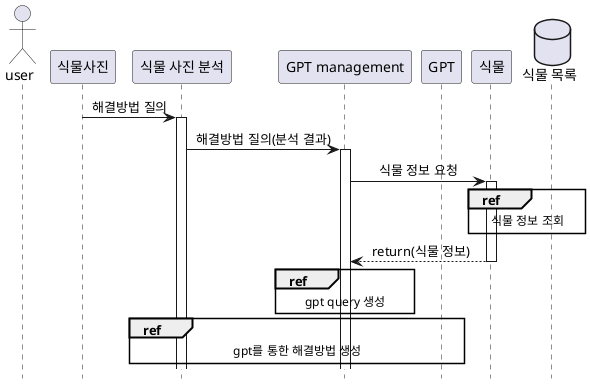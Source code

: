 @startuml

skinparam sequenceMessageAlign center
hide footbox
'생명선 자동 생성
autoactivate on 

actor "user" as user
participant "식물사진" as pi
participant "식물 사진 분석" as pa
participant "GPT management" as gm
participant "GPT" as gpt
participant "식물" as plant
database "식물 목록" as pld

pi -> pa : 해결방법 질의
pa -> gm : 해결방법 질의(분석 결과)
gm -> plant : 식물 정보 요청
ref over plant, pld : 식물 정보 조회
plant --> gm : return(식물 정보)

ref over gm : gpt query 생성
ref over gm,pa,gpt : gpt를 통한 해결방법 생성



@enduml